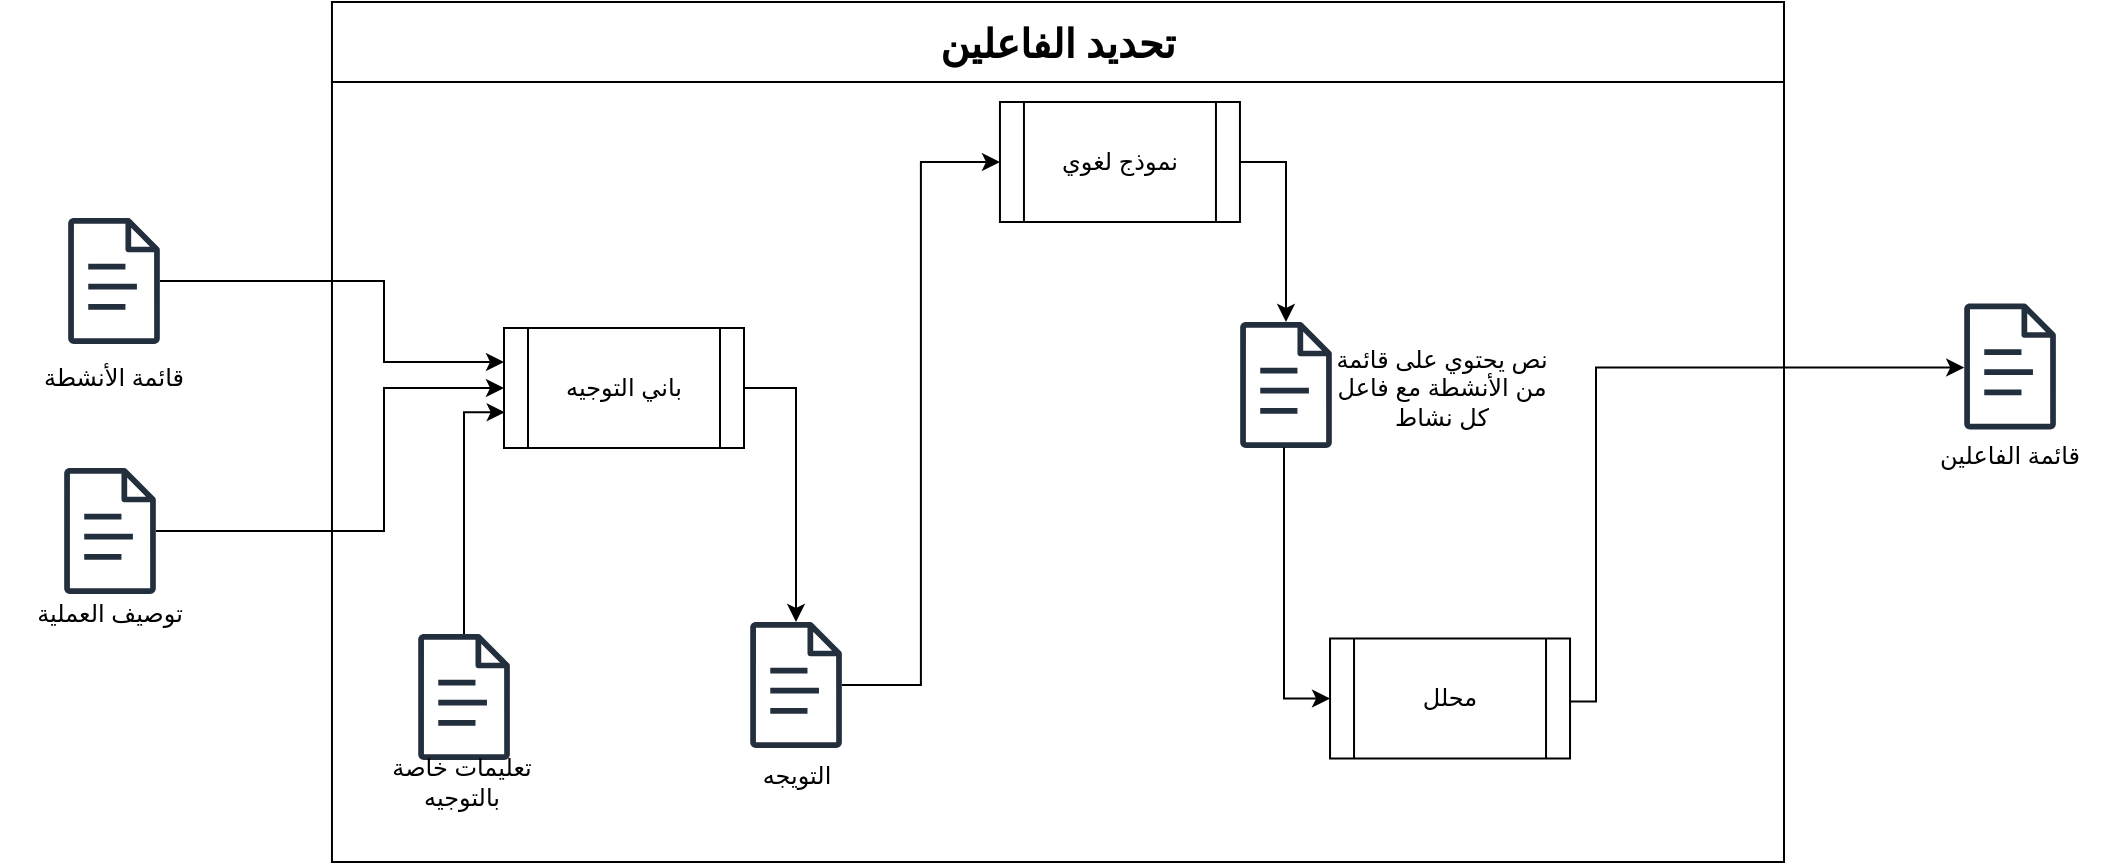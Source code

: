 <mxfile version="24.7.7">
  <diagram name="Page-1" id="GjMK3rxCJA1r302AXMOD">
    <mxGraphModel dx="1737" dy="958" grid="1" gridSize="10" guides="1" tooltips="1" connect="1" arrows="1" fold="1" page="1" pageScale="1" pageWidth="850" pageHeight="1100" math="0" shadow="0">
      <root>
        <mxCell id="0" />
        <mxCell id="1" parent="0" />
        <mxCell id="6vXMjUfZYiRweGUM1C_T-1" value="" style="rounded=0;whiteSpace=wrap;html=1;fillColor=default;" vertex="1" parent="1">
          <mxGeometry x="423.98" y="100" width="726.02" height="390" as="geometry" />
        </mxCell>
        <mxCell id="6vXMjUfZYiRweGUM1C_T-2" value="&lt;span style=&quot;font-size:15.0pt;&lt;br/&gt;mso-ansi-font-size:12.0pt;font-family:&amp;quot;Traditional Arabic&amp;quot;,serif;mso-ascii-font-family:&lt;br/&gt;&amp;quot;Times New Roman&amp;quot;;mso-fareast-font-family:&amp;quot;Times New Roman&amp;quot;;mso-hansi-font-family:&lt;br/&gt;&amp;quot;Times New Roman&amp;quot;;mso-ansi-language:EN-US;mso-fareast-language:EN-US;&lt;br/&gt;mso-bidi-language:AR-SY&quot; dir=&quot;RTL&quot; lang=&quot;AR-SY&quot;&gt;&lt;b&gt;تحديد الفاعلين&lt;/b&gt;&lt;/span&gt;" style="rounded=0;whiteSpace=wrap;html=1;" vertex="1" parent="1">
          <mxGeometry x="423.98" y="60" width="726.02" height="40" as="geometry" />
        </mxCell>
        <mxCell id="6vXMjUfZYiRweGUM1C_T-33" style="edgeStyle=orthogonalEdgeStyle;rounded=0;orthogonalLoop=1;jettySize=auto;html=1;" edge="1" parent="1" source="6vXMjUfZYiRweGUM1C_T-4" target="6vXMjUfZYiRweGUM1C_T-27">
          <mxGeometry relative="1" as="geometry">
            <Array as="points">
              <mxPoint x="450" y="200" />
              <mxPoint x="450" y="240" />
            </Array>
          </mxGeometry>
        </mxCell>
        <mxCell id="6vXMjUfZYiRweGUM1C_T-4" value="" style="sketch=0;outlineConnect=0;fontColor=#232F3E;gradientColor=none;fillColor=#232F3D;strokeColor=none;dashed=0;verticalLabelPosition=bottom;verticalAlign=top;align=center;html=1;fontSize=12;fontStyle=0;aspect=fixed;pointerEvents=1;shape=mxgraph.aws4.document;" vertex="1" parent="1">
          <mxGeometry x="291.98" y="168" width="46.04" height="63" as="geometry" />
        </mxCell>
        <mxCell id="6vXMjUfZYiRweGUM1C_T-5" value="قائمة الأنشطة" style="text;html=1;align=center;verticalAlign=middle;whiteSpace=wrap;rounded=0;" vertex="1" parent="1">
          <mxGeometry x="260" y="238" width="110" height="20" as="geometry" />
        </mxCell>
        <mxCell id="6vXMjUfZYiRweGUM1C_T-36" style="edgeStyle=orthogonalEdgeStyle;rounded=0;orthogonalLoop=1;jettySize=auto;html=1;entryX=0;entryY=0.5;entryDx=0;entryDy=0;" edge="1" parent="1" source="6vXMjUfZYiRweGUM1C_T-21" target="6vXMjUfZYiRweGUM1C_T-27">
          <mxGeometry relative="1" as="geometry">
            <Array as="points">
              <mxPoint x="450" y="325" />
              <mxPoint x="450" y="253" />
            </Array>
          </mxGeometry>
        </mxCell>
        <mxCell id="6vXMjUfZYiRweGUM1C_T-21" value="" style="sketch=0;outlineConnect=0;fontColor=#232F3E;gradientColor=none;fillColor=#232F3D;strokeColor=none;dashed=0;verticalLabelPosition=bottom;verticalAlign=top;align=center;html=1;fontSize=12;fontStyle=0;aspect=fixed;pointerEvents=1;shape=mxgraph.aws4.document;" vertex="1" parent="1">
          <mxGeometry x="289.98" y="293" width="46.04" height="63" as="geometry" />
        </mxCell>
        <mxCell id="6vXMjUfZYiRweGUM1C_T-22" value="توصيف العملية" style="text;html=1;align=center;verticalAlign=middle;whiteSpace=wrap;rounded=0;" vertex="1" parent="1">
          <mxGeometry x="258" y="356" width="110" height="20" as="geometry" />
        </mxCell>
        <mxCell id="6vXMjUfZYiRweGUM1C_T-23" value="" style="sketch=0;outlineConnect=0;fontColor=#232F3E;gradientColor=none;fillColor=#232F3D;strokeColor=none;dashed=0;verticalLabelPosition=bottom;verticalAlign=top;align=center;html=1;fontSize=12;fontStyle=0;aspect=fixed;pointerEvents=1;shape=mxgraph.aws4.document;" vertex="1" parent="1">
          <mxGeometry x="467" y="376" width="46.04" height="63" as="geometry" />
        </mxCell>
        <mxCell id="6vXMjUfZYiRweGUM1C_T-24" value="تعليمات خاصة بالتوجيه" style="text;html=1;align=center;verticalAlign=middle;whiteSpace=wrap;rounded=0;" vertex="1" parent="1">
          <mxGeometry x="434" y="440" width="110" height="20" as="geometry" />
        </mxCell>
        <mxCell id="6vXMjUfZYiRweGUM1C_T-26" style="edgeStyle=orthogonalEdgeStyle;rounded=0;orthogonalLoop=1;jettySize=auto;html=1;" edge="1" parent="1" source="6vXMjUfZYiRweGUM1C_T-27" target="6vXMjUfZYiRweGUM1C_T-29">
          <mxGeometry relative="1" as="geometry" />
        </mxCell>
        <mxCell id="6vXMjUfZYiRweGUM1C_T-27" value="باني التوجيه" style="shape=process;whiteSpace=wrap;html=1;backgroundOutline=1;" vertex="1" parent="1">
          <mxGeometry x="510" y="223" width="120" height="60" as="geometry" />
        </mxCell>
        <mxCell id="6vXMjUfZYiRweGUM1C_T-28" style="edgeStyle=orthogonalEdgeStyle;rounded=0;orthogonalLoop=1;jettySize=auto;html=1;entryX=0;entryY=0.5;entryDx=0;entryDy=0;" edge="1" parent="1" source="6vXMjUfZYiRweGUM1C_T-29" target="6vXMjUfZYiRweGUM1C_T-32">
          <mxGeometry relative="1" as="geometry" />
        </mxCell>
        <mxCell id="6vXMjUfZYiRweGUM1C_T-29" value="&lt;span style=&quot;color: rgb(0, 0, 0); text-wrap: wrap;&quot;&gt;التويجه&lt;/span&gt;" style="sketch=0;outlineConnect=0;fontColor=#232F3E;gradientColor=none;fillColor=#232F3D;strokeColor=none;dashed=0;verticalLabelPosition=bottom;verticalAlign=top;align=center;html=1;fontSize=12;fontStyle=0;aspect=fixed;pointerEvents=1;shape=mxgraph.aws4.document;" vertex="1" parent="1">
          <mxGeometry x="633" y="370" width="46.04" height="63" as="geometry" />
        </mxCell>
        <mxCell id="6vXMjUfZYiRweGUM1C_T-30" value="" style="sketch=0;outlineConnect=0;fontColor=#232F3E;gradientColor=none;fillColor=#232F3D;strokeColor=none;dashed=0;verticalLabelPosition=bottom;verticalAlign=top;align=center;html=1;fontSize=12;fontStyle=0;aspect=fixed;pointerEvents=1;shape=mxgraph.aws4.document;" vertex="1" parent="1">
          <mxGeometry x="877.98" y="220" width="46.04" height="63" as="geometry" />
        </mxCell>
        <mxCell id="6vXMjUfZYiRweGUM1C_T-31" style="edgeStyle=orthogonalEdgeStyle;rounded=0;orthogonalLoop=1;jettySize=auto;html=1;" edge="1" parent="1" source="6vXMjUfZYiRweGUM1C_T-32" target="6vXMjUfZYiRweGUM1C_T-30">
          <mxGeometry relative="1" as="geometry" />
        </mxCell>
        <mxCell id="6vXMjUfZYiRweGUM1C_T-32" value="نموذج لغوي" style="shape=process;whiteSpace=wrap;html=1;backgroundOutline=1;" vertex="1" parent="1">
          <mxGeometry x="757.98" y="110" width="120" height="60" as="geometry" />
        </mxCell>
        <mxCell id="6vXMjUfZYiRweGUM1C_T-37" style="edgeStyle=orthogonalEdgeStyle;rounded=0;orthogonalLoop=1;jettySize=auto;html=1;entryX=0.003;entryY=0.702;entryDx=0;entryDy=0;entryPerimeter=0;" edge="1" parent="1" source="6vXMjUfZYiRweGUM1C_T-23" target="6vXMjUfZYiRweGUM1C_T-27">
          <mxGeometry relative="1" as="geometry" />
        </mxCell>
        <mxCell id="6vXMjUfZYiRweGUM1C_T-38" style="edgeStyle=orthogonalEdgeStyle;rounded=0;orthogonalLoop=1;jettySize=auto;html=1;" edge="1" parent="1" target="6vXMjUfZYiRweGUM1C_T-40">
          <mxGeometry relative="1" as="geometry">
            <mxPoint x="1260" y="239.75" as="targetPoint" />
            <mxPoint x="960" y="409.75" as="sourcePoint" />
            <Array as="points">
              <mxPoint x="1056" y="409.75" />
              <mxPoint x="1056" y="242.75" />
            </Array>
          </mxGeometry>
        </mxCell>
        <mxCell id="6vXMjUfZYiRweGUM1C_T-39" style="edgeStyle=orthogonalEdgeStyle;rounded=0;orthogonalLoop=1;jettySize=auto;html=1;entryX=0;entryY=0.5;entryDx=0;entryDy=0;" edge="1" parent="1" target="6vXMjUfZYiRweGUM1C_T-41">
          <mxGeometry relative="1" as="geometry">
            <mxPoint x="900" y="282.75" as="sourcePoint" />
            <Array as="points">
              <mxPoint x="900" y="408.75" />
            </Array>
          </mxGeometry>
        </mxCell>
        <mxCell id="6vXMjUfZYiRweGUM1C_T-40" value="" style="sketch=0;outlineConnect=0;fontColor=#232F3E;gradientColor=none;fillColor=#232F3D;strokeColor=none;dashed=0;verticalLabelPosition=bottom;verticalAlign=top;align=center;html=1;fontSize=12;fontStyle=0;aspect=fixed;pointerEvents=1;shape=mxgraph.aws4.document;" vertex="1" parent="1">
          <mxGeometry x="1240" y="210.75" width="46.04" height="63" as="geometry" />
        </mxCell>
        <mxCell id="6vXMjUfZYiRweGUM1C_T-41" value="محلل" style="shape=process;whiteSpace=wrap;html=1;backgroundOutline=1;" vertex="1" parent="1">
          <mxGeometry x="923.02" y="378.25" width="120" height="60" as="geometry" />
        </mxCell>
        <mxCell id="6vXMjUfZYiRweGUM1C_T-42" value="قائمة الفاعلين" style="text;html=1;align=center;verticalAlign=middle;whiteSpace=wrap;rounded=0;" vertex="1" parent="1">
          <mxGeometry x="1208.02" y="276.75" width="110" height="20" as="geometry" />
        </mxCell>
        <mxCell id="6vXMjUfZYiRweGUM1C_T-43" value="نص يحتوي على قائمة من الأنشطة مع فاعل كل نشاط" style="text;html=1;align=center;verticalAlign=middle;whiteSpace=wrap;rounded=0;" vertex="1" parent="1">
          <mxGeometry x="924.02" y="243" width="110" height="20" as="geometry" />
        </mxCell>
      </root>
    </mxGraphModel>
  </diagram>
</mxfile>
